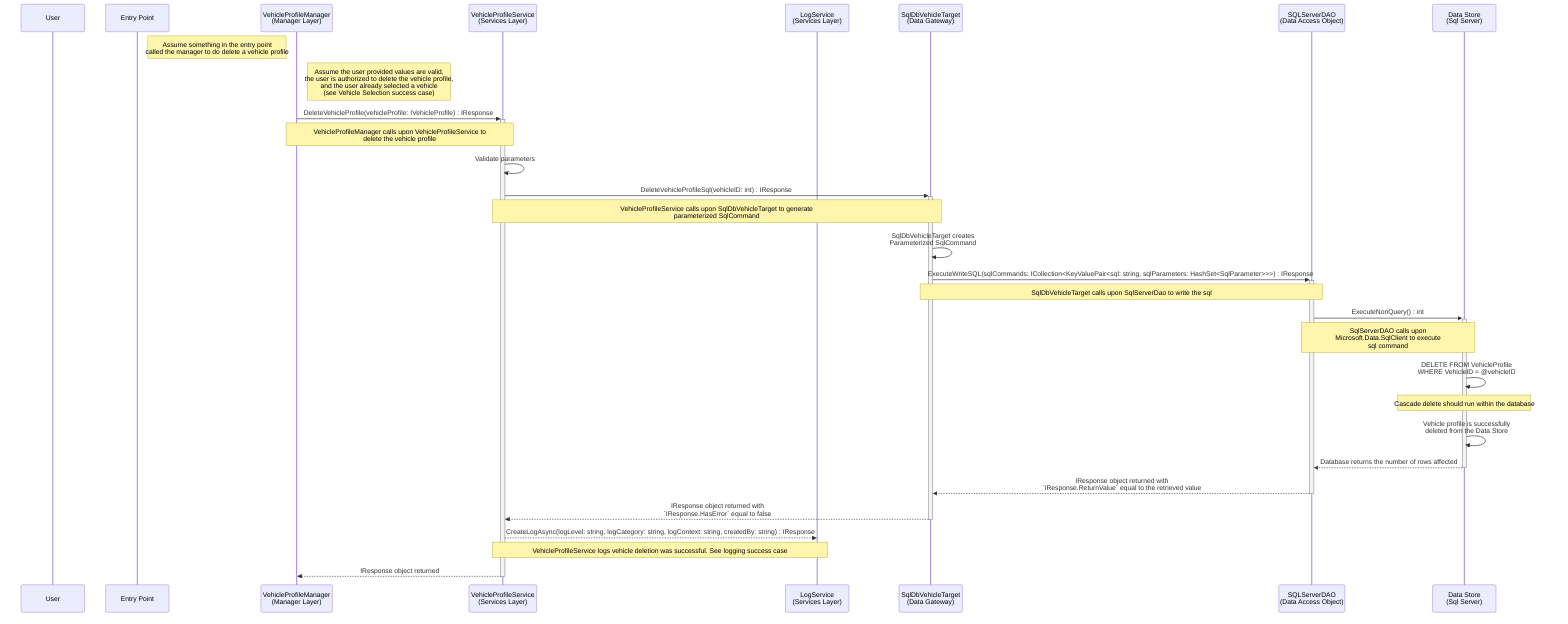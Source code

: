 sequenceDiagram
participant u as User
participant e as Entry Point
participant vpm as VehicleProfileManager<br>(Manager Layer)
participant vps as VehicleProfileService<br>(Services Layer)
participant ll as LogService<br>(Services Layer) 
participant dg as SqlDbVehicleTarget<br>(Data Gateway)
participant da as SQLServerDAO<br>(Data Access Object)
participant ds as Data Store<br>(Sql Server)

Note Right of e: Assume something in the entry point<br>called the manager to do delete a vehicle profile
Note Right of vpm: Assume the user provided values are valid,<br> the user is authorized to delete the vehicle profile,<br>and the user already selected a vehicle<br>(see Vehicle Selection success case)

vpm->>+vps: DeleteVehicleProfile(vehicleProfile: IVehicleProfile) : IResponse
    Note over vpm,vps: VehicleProfileManager calls upon VehicleProfileService to<br>delete the vehicle profile

vps->>vps: Validate parameters

# Delete the vehicle profile
vps->>+dg: DeleteVehicleProfileSql(vehicleID: int) : IResponse
    Note over vps,dg: VehicleProfileService calls upon SqlDbVehicleTarget to generate<br>parameterized SqlCommand

dg->>dg: SqlDbVehicleTarget creates<br>Parameterized SqlCommand

dg->>+da: ExecuteWriteSQL(sqlCommands: ICollection<KeyValuePair<sql: string, sqlParameters: HashSet<SqlParameter>>>) : IResponse
    Note over dg,da: SqlDbVehicleTarget calls upon SqlServerDao to write the sql

da->>+ds: ExecuteNonQuery() : int
    Note over da,ds: SqlServerDAO calls upon<br>Microsoft.Data.SqlClient to execute<br> sql command

ds->>ds: DELETE FROM VehicleProfile<br>WHERE VehicleID = @vehicleID
    Note over ds,ds: Cascade delete should run within the database

ds->>ds: Vehicle profile is successfully<br>deleted from the Data Store

ds-->>-da: Database returns the number of rows affected

da-->>-dg: IResponse object returned with<br>`IResponse.ReturnValue` equal to the retrieved value

dg-->>-vps: IResponse object returned with<br>`IResponse.HasError` equal to false

vps-->>ll: CreateLogAsync(logLevel: string, logCategory: string, logContext: string, createdBy: string) : IResponse
    Note over vps,ll: VehicleProfileService logs vehicle deletion was successful. See logging success case

vps-->>-vpm: IResponse object returned